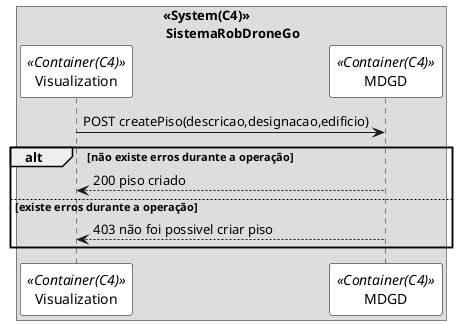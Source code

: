 @startuml vp2

skinparam sequence {
ParticipantBorderColor black
ParticipantBackgroundColor white
}

box "<<System(C4)>>\n SistemaRobDroneGo"
participant Visualization as ui <<Container(C4)>>
participant MDGD as mdl <<Container(C4)>>
ui -> mdl: POST createPiso(descricao,designacao,edificio)
alt não existe erros durante a operação
mdl --> ui: 200 piso criado
else existe erros durante a operação
mdl --> ui: 403 não foi possivel criar piso
end 

end box

@enduml